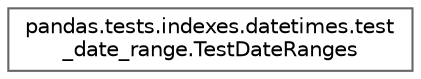 digraph "Graphical Class Hierarchy"
{
 // LATEX_PDF_SIZE
  bgcolor="transparent";
  edge [fontname=Helvetica,fontsize=10,labelfontname=Helvetica,labelfontsize=10];
  node [fontname=Helvetica,fontsize=10,shape=box,height=0.2,width=0.4];
  rankdir="LR";
  Node0 [id="Node000000",label="pandas.tests.indexes.datetimes.test\l_date_range.TestDateRanges",height=0.2,width=0.4,color="grey40", fillcolor="white", style="filled",URL="$d0/dbf/classpandas_1_1tests_1_1indexes_1_1datetimes_1_1test__date__range_1_1TestDateRanges.html",tooltip=" "];
}
